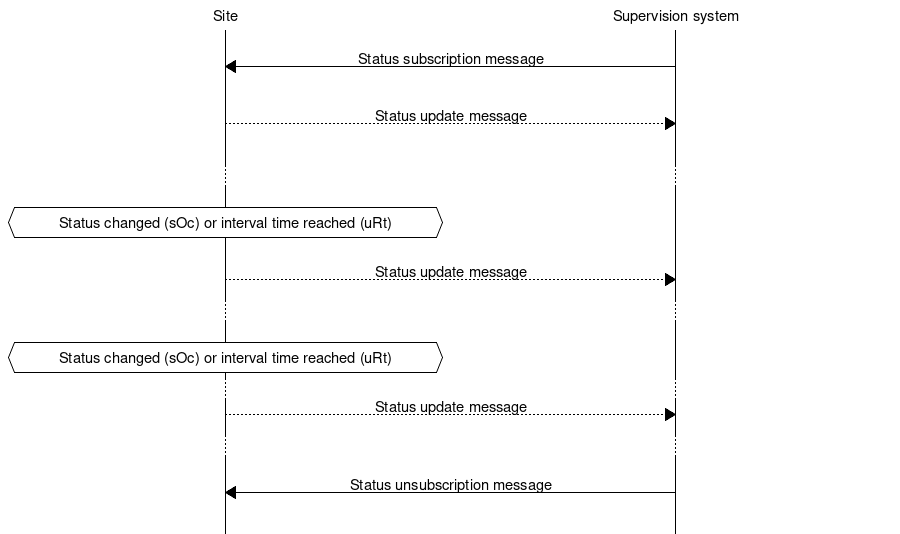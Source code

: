 # MSC for Status update

msc {
  hscale = "1.5", arcgradient = "0";

  Site, "Supervision system";

  |||;
  Site<="Supervision system" [ label = "Status subscription message" ];
  |||;
  Site>>"Supervision system" [ label = "Status update message" ];
  |||;
  ...;
  |||;
  Site abox Site [ label = "Status changed (sOc) or interval time reached (uRt)" ];
  |||;
  Site>>"Supervision system" [ label = "Status update message" ];
  ...;
  |||;
  Site abox Site [ label = "Status changed (sOc) or interval time reached (uRt)" ];
  ...;
  Site>>"Supervision system" [ label = "Status update message" ];
  ...;
  |||;
  Site<="Supervision system" [ label = "Status unsubscription message" ];
  |||;
}
